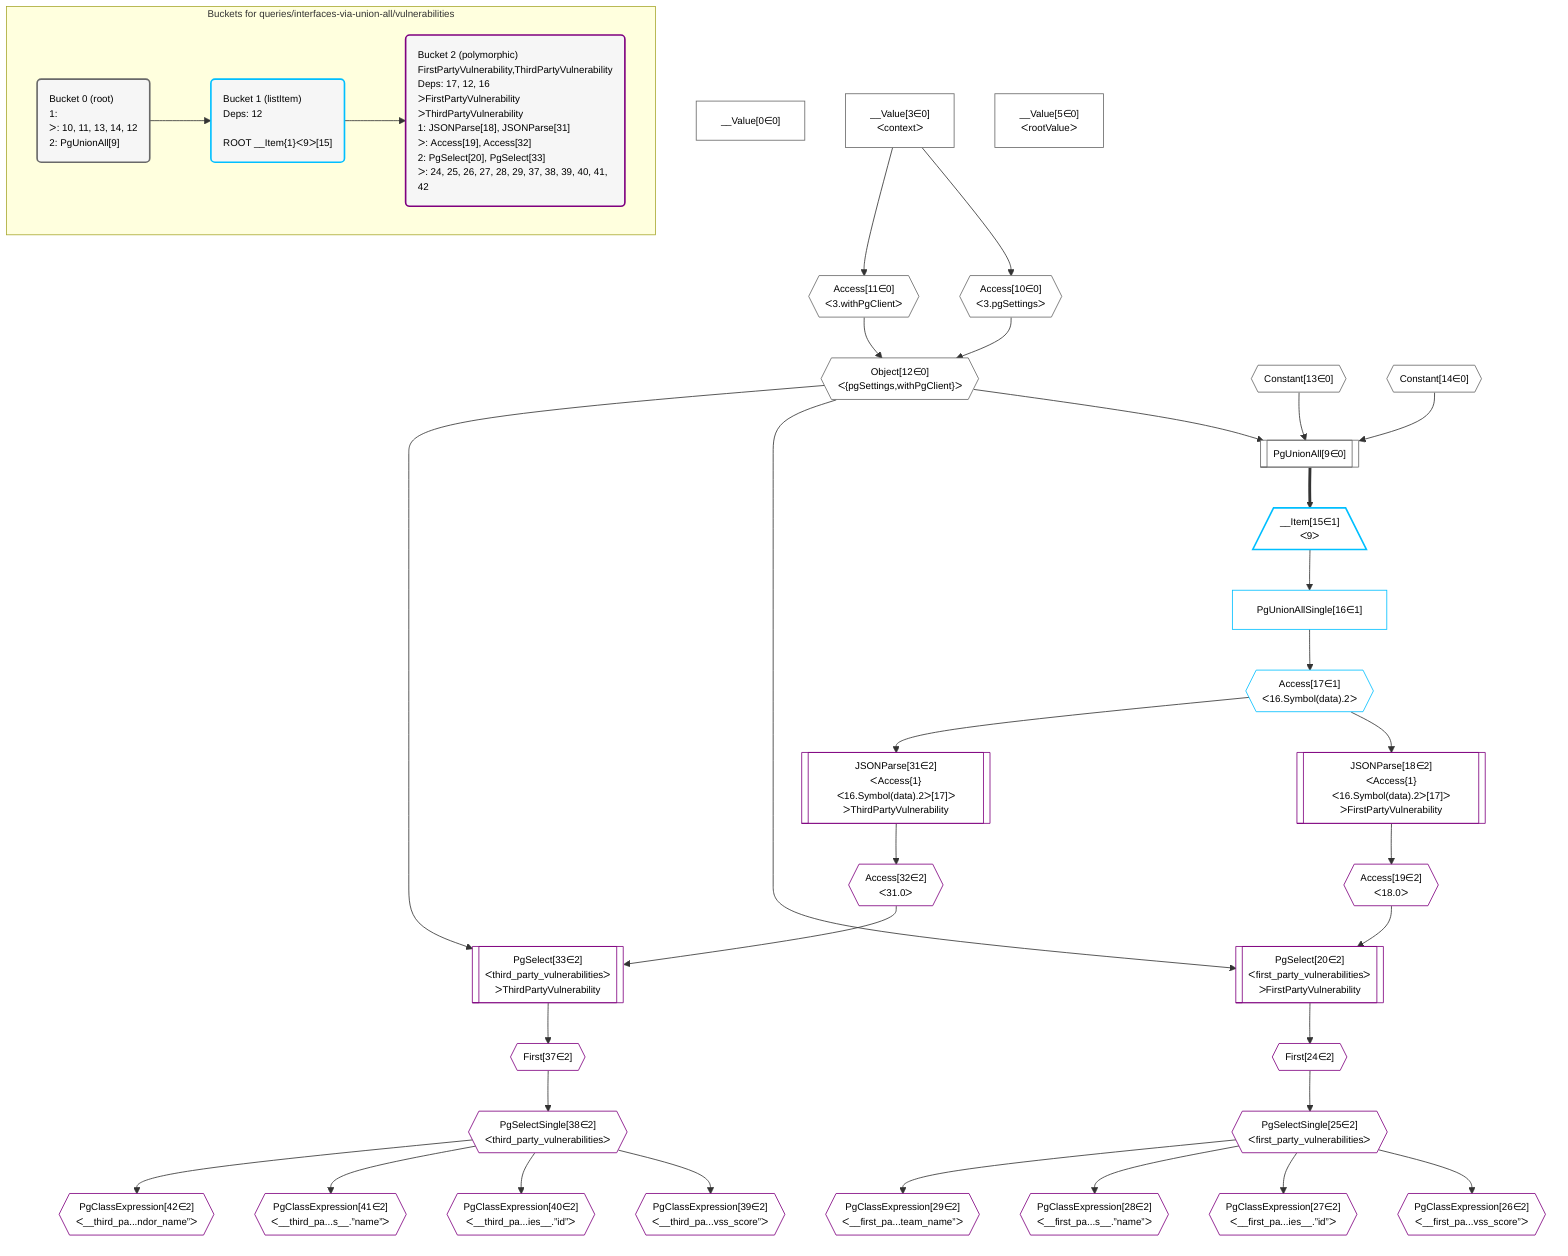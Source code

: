 %%{init: {'themeVariables': { 'fontSize': '12px'}}}%%
graph TD
    classDef path fill:#eee,stroke:#000,color:#000
    classDef plan fill:#fff,stroke-width:1px,color:#000
    classDef itemplan fill:#fff,stroke-width:2px,color:#000
    classDef unbatchedplan fill:#dff,stroke-width:1px,color:#000
    classDef sideeffectplan fill:#fcc,stroke-width:2px,color:#000
    classDef bucket fill:#f6f6f6,color:#000,stroke-width:2px,text-align:left


    %% define steps
    __Value0["__Value[0∈0]"]:::plan
    __Value3["__Value[3∈0]<br />ᐸcontextᐳ"]:::plan
    __Value5["__Value[5∈0]<br />ᐸrootValueᐳ"]:::plan
    Access10{{"Access[10∈0]<br />ᐸ3.pgSettingsᐳ"}}:::plan
    Access11{{"Access[11∈0]<br />ᐸ3.withPgClientᐳ"}}:::plan
    Object12{{"Object[12∈0]<br />ᐸ{pgSettings,withPgClient}ᐳ"}}:::plan
    Constant13{{"Constant[13∈0]"}}:::plan
    Constant14{{"Constant[14∈0]"}}:::plan
    PgUnionAll9[["PgUnionAll[9∈0]"]]:::plan
    __Item15[/"__Item[15∈1]<br />ᐸ9ᐳ"\]:::itemplan
    PgUnionAllSingle16["PgUnionAllSingle[16∈1]"]:::plan
    Access17{{"Access[17∈1]<br />ᐸ16.Symbol(data).2ᐳ"}}:::plan
    JSONParse18[["JSONParse[18∈2]<br />ᐸAccess{1}ᐸ16.Symbol(data).2ᐳ[17]ᐳ<br />ᐳFirstPartyVulnerability"]]:::plan
    Access19{{"Access[19∈2]<br />ᐸ18.0ᐳ"}}:::plan
    PgSelect20[["PgSelect[20∈2]<br />ᐸfirst_party_vulnerabilitiesᐳ<br />ᐳFirstPartyVulnerability"]]:::plan
    First24{{"First[24∈2]"}}:::plan
    PgSelectSingle25{{"PgSelectSingle[25∈2]<br />ᐸfirst_party_vulnerabilitiesᐳ"}}:::plan
    PgClassExpression26{{"PgClassExpression[26∈2]<br />ᐸ__first_pa...vss_score”ᐳ"}}:::plan
    PgClassExpression27{{"PgClassExpression[27∈2]<br />ᐸ__first_pa...ies__.”id”ᐳ"}}:::plan
    PgClassExpression28{{"PgClassExpression[28∈2]<br />ᐸ__first_pa...s__.”name”ᐳ"}}:::plan
    PgClassExpression29{{"PgClassExpression[29∈2]<br />ᐸ__first_pa...team_name”ᐳ"}}:::plan
    JSONParse31[["JSONParse[31∈2]<br />ᐸAccess{1}ᐸ16.Symbol(data).2ᐳ[17]ᐳ<br />ᐳThirdPartyVulnerability"]]:::plan
    Access32{{"Access[32∈2]<br />ᐸ31.0ᐳ"}}:::plan
    PgSelect33[["PgSelect[33∈2]<br />ᐸthird_party_vulnerabilitiesᐳ<br />ᐳThirdPartyVulnerability"]]:::plan
    First37{{"First[37∈2]"}}:::plan
    PgSelectSingle38{{"PgSelectSingle[38∈2]<br />ᐸthird_party_vulnerabilitiesᐳ"}}:::plan
    PgClassExpression39{{"PgClassExpression[39∈2]<br />ᐸ__third_pa...vss_score”ᐳ"}}:::plan
    PgClassExpression40{{"PgClassExpression[40∈2]<br />ᐸ__third_pa...ies__.”id”ᐳ"}}:::plan
    PgClassExpression41{{"PgClassExpression[41∈2]<br />ᐸ__third_pa...s__.”name”ᐳ"}}:::plan
    PgClassExpression42{{"PgClassExpression[42∈2]<br />ᐸ__third_pa...ndor_name”ᐳ"}}:::plan

    %% plan dependencies
    __Value3 --> Access10
    __Value3 --> Access11
    Access10 & Access11 --> Object12
    Object12 & Constant13 & Constant14 --> PgUnionAll9
    PgUnionAll9 ==> __Item15
    __Item15 --> PgUnionAllSingle16
    PgUnionAllSingle16 --> Access17
    Access17 --> JSONParse18
    JSONParse18 --> Access19
    Object12 & Access19 --> PgSelect20
    PgSelect20 --> First24
    First24 --> PgSelectSingle25
    PgSelectSingle25 --> PgClassExpression26
    PgSelectSingle25 --> PgClassExpression27
    PgSelectSingle25 --> PgClassExpression28
    PgSelectSingle25 --> PgClassExpression29
    Access17 --> JSONParse31
    JSONParse31 --> Access32
    Object12 & Access32 --> PgSelect33
    PgSelect33 --> First37
    First37 --> PgSelectSingle38
    PgSelectSingle38 --> PgClassExpression39
    PgSelectSingle38 --> PgClassExpression40
    PgSelectSingle38 --> PgClassExpression41
    PgSelectSingle38 --> PgClassExpression42

    subgraph "Buckets for queries/interfaces-via-union-all/vulnerabilities"
    Bucket0("Bucket 0 (root)<br />1: <br />ᐳ: 10, 11, 13, 14, 12<br />2: PgUnionAll[9]"):::bucket
    classDef bucket0 stroke:#696969
    class Bucket0,__Value0,__Value3,__Value5,PgUnionAll9,Access10,Access11,Object12,Constant13,Constant14 bucket0
    Bucket1("Bucket 1 (listItem)<br />Deps: 12<br /><br />ROOT __Item{1}ᐸ9ᐳ[15]"):::bucket
    classDef bucket1 stroke:#00bfff
    class Bucket1,__Item15,PgUnionAllSingle16,Access17 bucket1
    Bucket2("Bucket 2 (polymorphic)<br />FirstPartyVulnerability,ThirdPartyVulnerability<br />Deps: 17, 12, 16<br />ᐳFirstPartyVulnerability<br />ᐳThirdPartyVulnerability<br />1: JSONParse[18], JSONParse[31]<br />ᐳ: Access[19], Access[32]<br />2: PgSelect[20], PgSelect[33]<br />ᐳ: 24, 25, 26, 27, 28, 29, 37, 38, 39, 40, 41, 42"):::bucket
    classDef bucket2 stroke:#7f007f
    class Bucket2,JSONParse18,Access19,PgSelect20,First24,PgSelectSingle25,PgClassExpression26,PgClassExpression27,PgClassExpression28,PgClassExpression29,JSONParse31,Access32,PgSelect33,First37,PgSelectSingle38,PgClassExpression39,PgClassExpression40,PgClassExpression41,PgClassExpression42 bucket2
    Bucket0 --> Bucket1
    Bucket1 --> Bucket2
    end